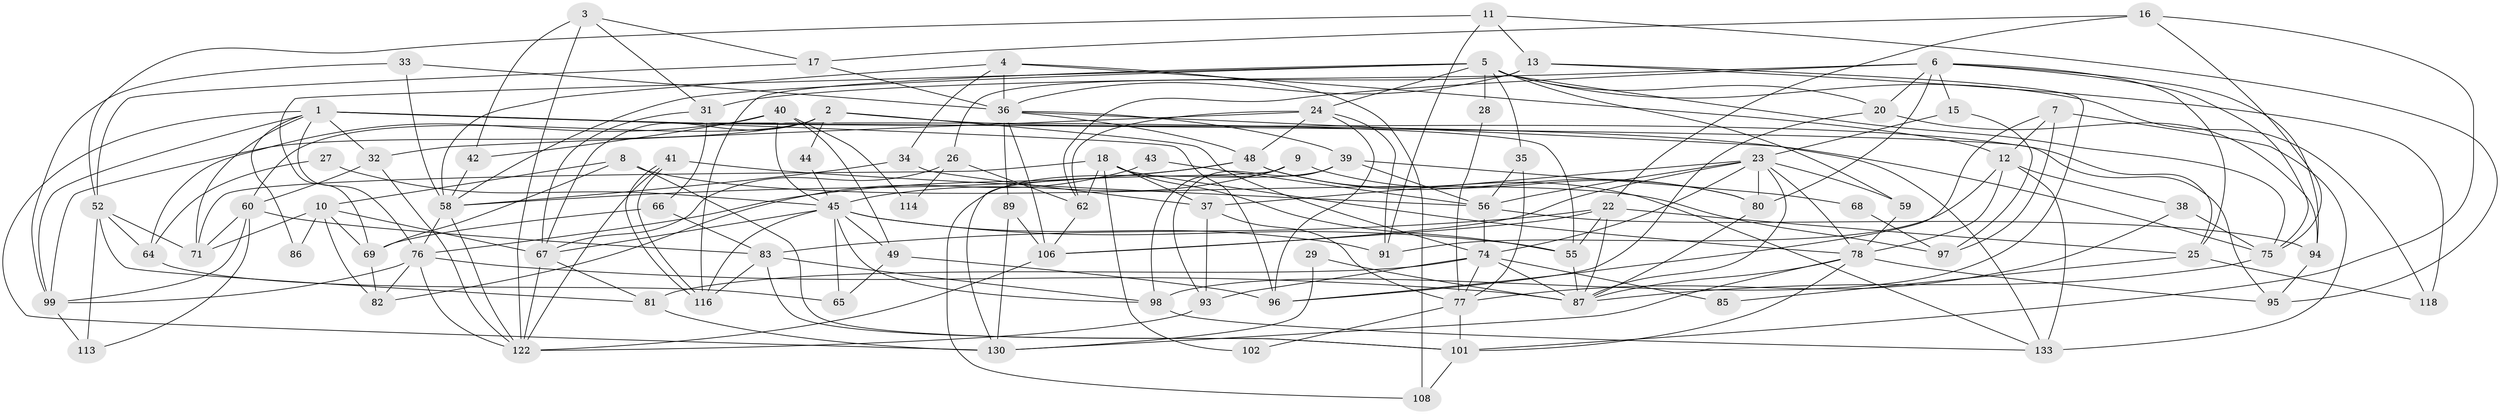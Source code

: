 // original degree distribution, {7: 0.029850746268656716, 2: 0.12686567164179105, 4: 0.3208955223880597, 5: 0.16417910447761194, 6: 0.1044776119402985, 3: 0.2462686567164179, 9: 0.007462686567164179}
// Generated by graph-tools (version 1.1) at 2025/42/03/06/25 10:42:02]
// undirected, 89 vertices, 217 edges
graph export_dot {
graph [start="1"]
  node [color=gray90,style=filled];
  1 [super="+47"];
  2 [super="+92"];
  3 [super="+121"];
  4;
  5 [super="+79"];
  6 [super="+30"];
  7 [super="+72"];
  8 [super="+120"];
  9 [super="+14"];
  10 [super="+19"];
  11 [super="+21"];
  12 [super="+53"];
  13 [super="+131"];
  15 [super="+123"];
  16 [super="+57"];
  17;
  18 [super="+128"];
  20 [super="+73"];
  22 [super="+51"];
  23 [super="+110"];
  24 [super="+50"];
  25;
  26 [super="+61"];
  27;
  28;
  29;
  31;
  32;
  33;
  34;
  35;
  36 [super="+112"];
  37 [super="+46"];
  38;
  39 [super="+63"];
  40 [super="+109"];
  41;
  42;
  43;
  44;
  45 [super="+125"];
  48 [super="+119"];
  49;
  52 [super="+54"];
  55 [super="+126"];
  56 [super="+104"];
  58 [super="+117"];
  59;
  60 [super="+70"];
  62 [super="+132"];
  64;
  65;
  66;
  67 [super="+88"];
  68;
  69;
  71 [super="+90"];
  74 [super="+115"];
  75 [super="+103"];
  76 [super="+107"];
  77 [super="+105"];
  78 [super="+129"];
  80 [super="+100"];
  81 [super="+84"];
  82;
  83;
  85;
  86;
  87 [super="+127"];
  89;
  91;
  93;
  94;
  95;
  96 [super="+111"];
  97;
  98;
  99 [super="+124"];
  101;
  102;
  106;
  108;
  113;
  114;
  116;
  118;
  122 [super="+134"];
  130;
  133;
  1 -- 32;
  1 -- 71;
  1 -- 75;
  1 -- 130;
  1 -- 86;
  1 -- 95;
  1 -- 76;
  1 -- 99;
  1 -- 55;
  1 -- 96;
  2 -- 99;
  2 -- 67;
  2 -- 25;
  2 -- 74;
  2 -- 44;
  2 -- 60;
  3 -- 31;
  3 -- 42;
  3 -- 122;
  3 -- 17;
  4 -- 58;
  4 -- 34;
  4 -- 108;
  4 -- 36;
  4 -- 12;
  5 -- 59;
  5 -- 35;
  5 -- 58;
  5 -- 69;
  5 -- 75;
  5 -- 116;
  5 -- 118;
  5 -- 24;
  5 -- 28;
  5 -- 20;
  6 -- 31;
  6 -- 62;
  6 -- 80;
  6 -- 75;
  6 -- 20;
  6 -- 25;
  6 -- 94;
  6 -- 15;
  7 -- 133;
  7 -- 97;
  7 -- 12;
  7 -- 96;
  8 -- 69;
  8 -- 10;
  8 -- 97;
  8 -- 101;
  9 -- 98;
  9 -- 130;
  9 -- 80;
  9 -- 45;
  10 -- 82;
  10 -- 69;
  10 -- 67;
  10 -- 86;
  10 -- 71;
  11 -- 95;
  11 -- 91;
  11 -- 52;
  11 -- 13;
  12 -- 91;
  12 -- 78;
  12 -- 133;
  12 -- 38;
  13 -- 98;
  13 -- 36;
  13 -- 118;
  13 -- 26;
  15 -- 97;
  15 -- 23;
  16 -- 75;
  16 -- 101;
  16 -- 17;
  16 -- 22;
  17 -- 36;
  17 -- 52;
  18 -- 78;
  18 -- 62;
  18 -- 37;
  18 -- 102;
  18 -- 55;
  18 -- 71;
  20 -- 94;
  20 -- 96;
  22 -- 55 [weight=2];
  22 -- 106;
  22 -- 83;
  22 -- 25;
  22 -- 87;
  23 -- 37;
  23 -- 59;
  23 -- 106;
  23 -- 56;
  23 -- 74;
  23 -- 80;
  23 -- 78;
  23 -- 87;
  24 -- 91;
  24 -- 62;
  24 -- 32;
  24 -- 48;
  24 -- 96;
  25 -- 85;
  25 -- 118;
  26 -- 67;
  26 -- 62;
  26 -- 114;
  27 -- 64;
  27 -- 45;
  28 -- 77;
  29 -- 130;
  29 -- 87;
  31 -- 66;
  31 -- 67;
  32 -- 60;
  32 -- 122;
  33 -- 36;
  33 -- 99;
  33 -- 58;
  34 -- 58;
  34 -- 37;
  35 -- 56;
  35 -- 77;
  36 -- 89;
  36 -- 39;
  36 -- 133;
  36 -- 48;
  36 -- 106;
  37 -- 93;
  37 -- 77;
  38 -- 77;
  38 -- 75;
  39 -- 56;
  39 -- 68;
  39 -- 108;
  39 -- 93;
  40 -- 42;
  40 -- 114;
  40 -- 49;
  40 -- 64;
  40 -- 45;
  41 -- 122;
  41 -- 116;
  41 -- 116;
  41 -- 56;
  42 -- 58;
  43 -- 82;
  43 -- 56;
  44 -- 45;
  45 -- 98;
  45 -- 49;
  45 -- 55;
  45 -- 91;
  45 -- 65;
  45 -- 67 [weight=2];
  45 -- 116;
  48 -- 80;
  48 -- 133;
  48 -- 58 [weight=2];
  48 -- 76;
  49 -- 65;
  49 -- 96;
  52 -- 71;
  52 -- 64;
  52 -- 81;
  52 -- 113;
  55 -- 87 [weight=2];
  56 -- 94;
  56 -- 74;
  58 -- 122;
  58 -- 76;
  59 -- 78;
  60 -- 83;
  60 -- 71;
  60 -- 113;
  60 -- 99;
  62 -- 106;
  64 -- 65;
  66 -- 83;
  66 -- 69;
  67 -- 81;
  67 -- 122;
  68 -- 97;
  69 -- 82;
  74 -- 85;
  74 -- 93;
  74 -- 81;
  74 -- 77;
  74 -- 87;
  75 -- 87;
  76 -- 122;
  76 -- 99;
  76 -- 82;
  76 -- 87;
  77 -- 102;
  77 -- 101;
  78 -- 130;
  78 -- 101;
  78 -- 95;
  78 -- 87;
  80 -- 87;
  81 -- 130;
  83 -- 98;
  83 -- 101;
  83 -- 116;
  89 -- 106;
  89 -- 130;
  93 -- 122;
  94 -- 95;
  98 -- 133;
  99 -- 113;
  101 -- 108;
  106 -- 122;
}
